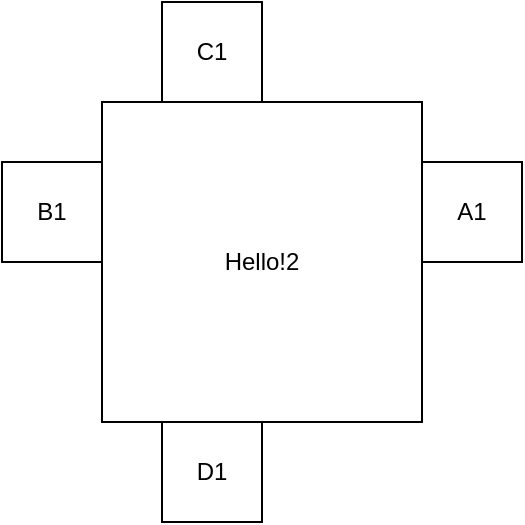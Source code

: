 <mxfile version="21.2.8" type="device">
  <diagram id="idunno" name="Page-1">
    <mxGraphModel dx="924" dy="536" grid="1" gridSize="10" guides="1" tooltips="1" connect="1" arrows="1" fold="1" page="1" pageScale="1" pageWidth="1654" pageHeight="1169" math="0" shadow="0">
      <root>
        <mxCell id="0" />
        <mxCell id="1" parent="0" />
        <mxCell id="idunno-0" value="Hello!2" style="shape=rectangle;whiteSpace=wrap;html=1;aspect=fixed;" parent="1" vertex="1">
          <mxGeometry x="360" y="190" width="160" height="160" as="geometry" />
        </mxCell>
        <mxCell id="idunno-0-right_port1" value="A1" style="shape=rectangle;whiteSpace=wrap;html=1;" parent="idunno-0" vertex="1">
          <mxGeometry x="1" width="50" height="50" relative="1" as="geometry">
            <mxPoint y="30" as="offset" />
          </mxGeometry>
        </mxCell>
        <mxCell id="idunno-0-left_port1" value="B1" style="shape=rectangle;whiteSpace=wrap;html=1;" parent="idunno-0" vertex="1">
          <mxGeometry width="50" height="50" relative="1" as="geometry">
            <mxPoint x="-50" y="30" as="offset" />
          </mxGeometry>
        </mxCell>
        <mxCell id="idunno-0-top_port1" value="C1" style="shape=rectangle;whiteSpace=wrap;html=1;" parent="idunno-0" vertex="1">
          <mxGeometry width="50" height="50" relative="1" as="geometry">
            <mxPoint x="30" y="-50" as="offset" />
          </mxGeometry>
        </mxCell>
        <mxCell id="idunno-0-bottom_port1" value="D1" style="shape=rectangle;whiteSpace=wrap;html=1;" parent="idunno-0" vertex="1">
          <mxGeometry y="1" width="50" height="50" relative="1" as="geometry">
            <mxPoint x="30" as="offset" />
          </mxGeometry>
        </mxCell>
      </root>
    </mxGraphModel>
  </diagram>
</mxfile>
